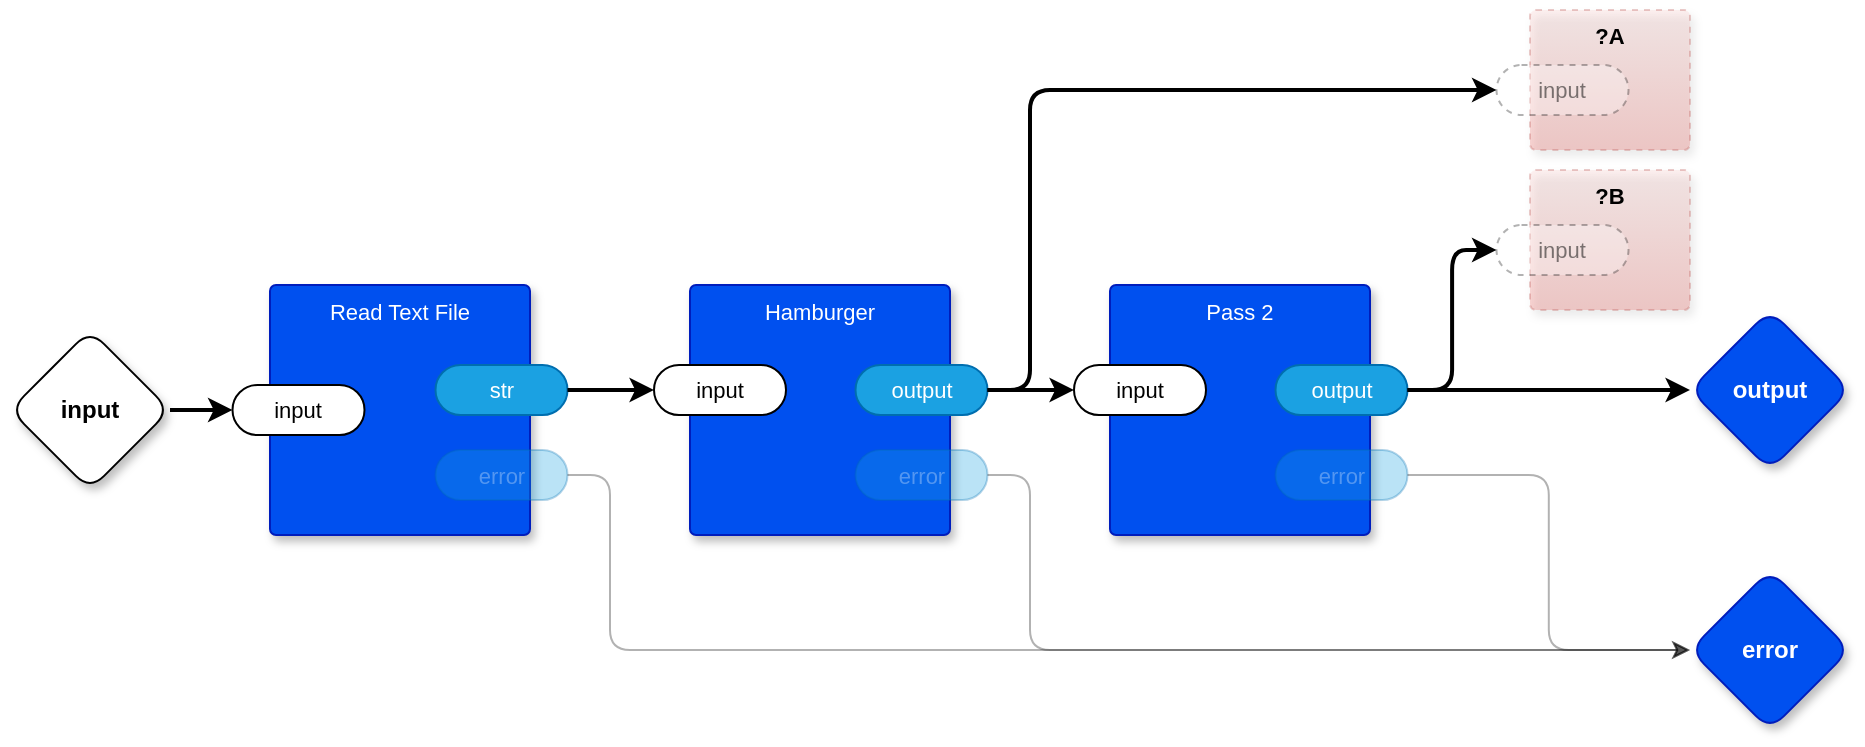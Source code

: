 <mxfile version="22.1.16" type="device" pages="4">
  <diagram name="main" id="mKiAUCkGT3MdhWVKA8ZM">
    <mxGraphModel dx="1114" dy="1824" grid="1" gridSize="10" guides="1" tooltips="1" connect="1" arrows="1" fold="1" page="1" pageScale="1" pageWidth="850" pageHeight="1100" math="0" shadow="0">
      <root>
        <mxCell id="0" />
        <mxCell id="1" parent="0" />
        <mxCell id="xM1JDBSr67AfsRWV2mXt-6" style="edgeStyle=orthogonalEdgeStyle;rounded=0;orthogonalLoop=1;jettySize=auto;html=1;exitX=1;exitY=0.5;exitDx=0;exitDy=0;exitPerimeter=0;strokeWidth=2;" parent="1" source="xM1JDBSr67AfsRWV2mXt-1" target="xM1JDBSr67AfsRWV2mXt-3" edge="1">
          <mxGeometry relative="1" as="geometry" />
        </mxCell>
        <mxCell id="xM1JDBSr67AfsRWV2mXt-1" value="input" style="rhombus;whiteSpace=wrap;html=1;rounded=1;fontStyle=1;glass=0;sketch=0;fontSize=12;points=[[0,0.5,0,0,0],[0.5,0,0,0,0],[0.5,1,0,0,0],[1,0.5,0,0,0]];shadow=1;fontFamily=Helvetica;fontColor=default;" parent="1" vertex="1">
          <mxGeometry x="20" y="120" width="80" height="80" as="geometry" />
        </mxCell>
        <mxCell id="xM1JDBSr67AfsRWV2mXt-2" value="Read Text File" style="rounded=1;whiteSpace=wrap;html=1;sketch=0;container=1;recursiveResize=0;verticalAlign=top;arcSize=6;fontStyle=0;autosize=0;points=[];absoluteArcSize=1;shadow=1;strokeColor=#001DBC;fillColor=#0050ef;fontColor=#ffffff;fontFamily=Helvetica;fontSize=11;" parent="1" vertex="1">
          <mxGeometry x="150" y="97.5" width="130" height="125" as="geometry">
            <mxRectangle x="-98" y="-1230" width="99" height="26" as="alternateBounds" />
          </mxGeometry>
        </mxCell>
        <mxCell id="xM1JDBSr67AfsRWV2mXt-3" value="input" style="rounded=1;whiteSpace=wrap;html=1;sketch=0;points=[[0,0.5,0,0,0],[1,0.5,0,0,0]];arcSize=50;fontFamily=Helvetica;fontSize=11;fontColor=default;" parent="xM1JDBSr67AfsRWV2mXt-2" vertex="1">
          <mxGeometry x="-18.75" y="50" width="66" height="25" as="geometry" />
        </mxCell>
        <mxCell id="xM1JDBSr67AfsRWV2mXt-4" value="str" style="rounded=1;whiteSpace=wrap;html=1;sketch=0;points=[[0,0.5,0,0,0],[1,0.5,0,0,0]];fillColor=#1ba1e2;fontColor=#ffffff;strokeColor=#006EAF;arcSize=50;fontFamily=Helvetica;fontSize=11;" parent="xM1JDBSr67AfsRWV2mXt-2" vertex="1">
          <mxGeometry x="82.75" y="40" width="66" height="25" as="geometry" />
        </mxCell>
        <mxCell id="xM1JDBSr67AfsRWV2mXt-5" value="error" style="rounded=1;whiteSpace=wrap;sketch=0;points=[[0,0.5,0,0,0],[1,0.5,0,0,0]];fillColor=#1ba1e2;fontColor=#ffffff;strokeColor=#006EAF;arcSize=50;fontFamily=Helvetica;fontSize=11;opacity=30;textOpacity=30;" parent="xM1JDBSr67AfsRWV2mXt-2" vertex="1">
          <mxGeometry x="82.75" y="82.5" width="66" height="25" as="geometry" />
        </mxCell>
        <mxCell id="xM1JDBSr67AfsRWV2mXt-7" value="Hamburger" style="rounded=1;whiteSpace=wrap;html=1;sketch=0;container=1;recursiveResize=0;verticalAlign=top;arcSize=6;fontStyle=0;autosize=0;points=[];absoluteArcSize=1;shadow=1;strokeColor=#001DBC;fillColor=#0050ef;fontColor=#ffffff;fontFamily=Helvetica;fontSize=11;" parent="1" vertex="1">
          <mxGeometry x="360" y="97.5" width="130" height="125" as="geometry">
            <mxRectangle x="-98" y="-1230" width="99" height="26" as="alternateBounds" />
          </mxGeometry>
        </mxCell>
        <mxCell id="xM1JDBSr67AfsRWV2mXt-8" value="input" style="rounded=1;whiteSpace=wrap;html=1;sketch=0;points=[[0,0.5,0,0,0],[1,0.5,0,0,0]];arcSize=50;fontFamily=Helvetica;fontSize=11;fontColor=default;" parent="xM1JDBSr67AfsRWV2mXt-7" vertex="1">
          <mxGeometry x="-18" y="40" width="66" height="25" as="geometry" />
        </mxCell>
        <mxCell id="xM1JDBSr67AfsRWV2mXt-9" value="output" style="rounded=1;whiteSpace=wrap;html=1;sketch=0;points=[[0,0.5,0,0,0],[1,0.5,0,0,0]];fillColor=#1ba1e2;fontColor=#ffffff;strokeColor=#006EAF;arcSize=50;fontFamily=Helvetica;fontSize=11;" parent="xM1JDBSr67AfsRWV2mXt-7" vertex="1">
          <mxGeometry x="82.75" y="40" width="66" height="25" as="geometry" />
        </mxCell>
        <mxCell id="xM1JDBSr67AfsRWV2mXt-10" value="error" style="rounded=1;whiteSpace=wrap;sketch=0;points=[[0,0.5,0,0,0],[1,0.5,0,0,0]];fillColor=#1ba1e2;fontColor=#ffffff;strokeColor=#006EAF;arcSize=50;fontFamily=Helvetica;fontSize=11;opacity=30;textOpacity=30;" parent="xM1JDBSr67AfsRWV2mXt-7" vertex="1">
          <mxGeometry x="82.75" y="82.5" width="66" height="25" as="geometry" />
        </mxCell>
        <mxCell id="xM1JDBSr67AfsRWV2mXt-11" style="edgeStyle=orthogonalEdgeStyle;rounded=0;orthogonalLoop=1;jettySize=auto;html=1;exitX=1;exitY=0.5;exitDx=0;exitDy=0;exitPerimeter=0;strokeWidth=2;" parent="1" source="xM1JDBSr67AfsRWV2mXt-4" target="xM1JDBSr67AfsRWV2mXt-8" edge="1">
          <mxGeometry relative="1" as="geometry" />
        </mxCell>
        <mxCell id="xM1JDBSr67AfsRWV2mXt-19" value="error" style="rhombus;whiteSpace=wrap;html=1;rounded=1;fillColor=#0050ef;fontColor=#ffffff;strokeColor=#001DBC;fontStyle=1;glass=0;sketch=0;fontSize=12;points=[[0,0.5,0,0,0],[0.5,0,0,0,0],[0.5,1,0,0,0],[1,0.5,0,0,0]];shadow=1;fontFamily=Helvetica;" parent="1" vertex="1">
          <mxGeometry x="860" y="240" width="80" height="80" as="geometry" />
        </mxCell>
        <mxCell id="xM1JDBSr67AfsRWV2mXt-21" style="edgeStyle=orthogonalEdgeStyle;shape=connector;curved=0;rounded=1;orthogonalLoop=1;jettySize=auto;html=1;exitX=1;exitY=0.5;exitDx=0;exitDy=0;exitPerimeter=0;labelBackgroundColor=default;strokeColor=default;align=center;verticalAlign=middle;fontFamily=Helvetica;fontSize=11;fontColor=default;endArrow=classic;opacity=30;entryX=0;entryY=0.5;entryDx=0;entryDy=0;entryPerimeter=0;" parent="1" source="xM1JDBSr67AfsRWV2mXt-10" target="xM1JDBSr67AfsRWV2mXt-19" edge="1">
          <mxGeometry relative="1" as="geometry">
            <Array as="points">
              <mxPoint x="530" y="193" />
              <mxPoint x="530" y="280" />
            </Array>
          </mxGeometry>
        </mxCell>
        <mxCell id="xM1JDBSr67AfsRWV2mXt-22" style="edgeStyle=orthogonalEdgeStyle;shape=connector;curved=0;rounded=1;orthogonalLoop=1;jettySize=auto;html=1;exitX=1;exitY=0.5;exitDx=0;exitDy=0;exitPerimeter=0;entryX=0;entryY=0.5;entryDx=0;entryDy=0;entryPerimeter=0;labelBackgroundColor=default;strokeColor=default;align=center;verticalAlign=middle;fontFamily=Helvetica;fontSize=11;fontColor=default;endArrow=classic;opacity=30;" parent="1" source="xM1JDBSr67AfsRWV2mXt-5" target="xM1JDBSr67AfsRWV2mXt-19" edge="1">
          <mxGeometry relative="1" as="geometry">
            <Array as="points">
              <mxPoint x="320" y="193" />
              <mxPoint x="320" y="280" />
            </Array>
          </mxGeometry>
        </mxCell>
        <mxCell id="eCDwDqGLrC0paYeLFRTI-1" value="Pass 2" style="rounded=1;whiteSpace=wrap;html=1;sketch=0;container=1;recursiveResize=0;verticalAlign=top;arcSize=6;fontStyle=0;autosize=0;points=[];absoluteArcSize=1;shadow=1;strokeColor=#001DBC;fillColor=#0050ef;fontColor=#ffffff;fontFamily=Helvetica;fontSize=11;" parent="1" vertex="1">
          <mxGeometry x="570" y="97.5" width="130" height="125" as="geometry">
            <mxRectangle x="-98" y="-1230" width="99" height="26" as="alternateBounds" />
          </mxGeometry>
        </mxCell>
        <mxCell id="eCDwDqGLrC0paYeLFRTI-2" value="input" style="rounded=1;whiteSpace=wrap;html=1;sketch=0;points=[[0,0.5,0,0,0],[1,0.5,0,0,0]];arcSize=50;fontFamily=Helvetica;fontSize=11;fontColor=default;" parent="eCDwDqGLrC0paYeLFRTI-1" vertex="1">
          <mxGeometry x="-18" y="40" width="66" height="25" as="geometry" />
        </mxCell>
        <mxCell id="eCDwDqGLrC0paYeLFRTI-3" value="output" style="rounded=1;whiteSpace=wrap;html=1;sketch=0;points=[[0,0.5,0,0,0],[1,0.5,0,0,0]];fillColor=#1ba1e2;fontColor=#ffffff;strokeColor=#006EAF;arcSize=50;fontFamily=Helvetica;fontSize=11;" parent="eCDwDqGLrC0paYeLFRTI-1" vertex="1">
          <mxGeometry x="82.75" y="40" width="66" height="25" as="geometry" />
        </mxCell>
        <mxCell id="eCDwDqGLrC0paYeLFRTI-4" value="error" style="rounded=1;whiteSpace=wrap;sketch=0;points=[[0,0.5,0,0,0],[1,0.5,0,0,0]];fillColor=#1ba1e2;fontColor=#ffffff;strokeColor=#006EAF;arcSize=50;fontFamily=Helvetica;fontSize=11;opacity=30;textOpacity=30;" parent="eCDwDqGLrC0paYeLFRTI-1" vertex="1">
          <mxGeometry x="82.75" y="82.5" width="66" height="25" as="geometry" />
        </mxCell>
        <mxCell id="eCDwDqGLrC0paYeLFRTI-5" style="edgeStyle=orthogonalEdgeStyle;shape=connector;curved=0;rounded=1;orthogonalLoop=1;jettySize=auto;html=1;exitX=1;exitY=0.5;exitDx=0;exitDy=0;exitPerimeter=0;entryX=0;entryY=0.5;entryDx=0;entryDy=0;entryPerimeter=0;labelBackgroundColor=default;strokeColor=default;align=center;verticalAlign=middle;fontFamily=Helvetica;fontSize=11;fontColor=default;endArrow=classic;strokeWidth=2;" parent="1" source="xM1JDBSr67AfsRWV2mXt-9" target="eCDwDqGLrC0paYeLFRTI-2" edge="1">
          <mxGeometry relative="1" as="geometry" />
        </mxCell>
        <mxCell id="eCDwDqGLrC0paYeLFRTI-6" style="edgeStyle=orthogonalEdgeStyle;shape=connector;curved=0;rounded=1;orthogonalLoop=1;jettySize=auto;html=1;exitX=1;exitY=0.5;exitDx=0;exitDy=0;exitPerimeter=0;labelBackgroundColor=default;strokeColor=default;align=center;verticalAlign=middle;fontFamily=Helvetica;fontSize=11;fontColor=default;endArrow=classic;strokeWidth=2;entryX=0;entryY=0.5;entryDx=0;entryDy=0;entryPerimeter=0;" parent="1" source="eCDwDqGLrC0paYeLFRTI-3" target="KEFzFu8UFb48czLnWZQa-8" edge="1">
          <mxGeometry relative="1" as="geometry">
            <mxPoint x="790" y="50" as="targetPoint" />
          </mxGeometry>
        </mxCell>
        <mxCell id="eCDwDqGLrC0paYeLFRTI-7" style="edgeStyle=orthogonalEdgeStyle;shape=connector;curved=0;rounded=1;orthogonalLoop=1;jettySize=auto;html=1;exitX=1;exitY=0.5;exitDx=0;exitDy=0;exitPerimeter=0;entryX=0;entryY=0.5;entryDx=0;entryDy=0;entryPerimeter=0;labelBackgroundColor=default;strokeColor=default;align=center;verticalAlign=middle;fontFamily=Helvetica;fontSize=11;fontColor=default;endArrow=classic;opacity=30;" parent="1" source="eCDwDqGLrC0paYeLFRTI-4" target="xM1JDBSr67AfsRWV2mXt-19" edge="1">
          <mxGeometry relative="1" as="geometry" />
        </mxCell>
        <mxCell id="KEFzFu8UFb48czLnWZQa-2" style="edgeStyle=orthogonalEdgeStyle;rounded=1;orthogonalLoop=1;jettySize=auto;html=1;exitX=1;exitY=0.5;exitDx=0;exitDy=0;exitPerimeter=0;entryX=0;entryY=0.5;entryDx=0;entryDy=0;entryPerimeter=0;curved=0;strokeWidth=2;" edge="1" parent="1" source="xM1JDBSr67AfsRWV2mXt-9" target="KEFzFu8UFb48czLnWZQa-6">
          <mxGeometry relative="1" as="geometry">
            <mxPoint x="790" as="targetPoint" />
            <Array as="points">
              <mxPoint x="530" y="150" />
              <mxPoint x="530" />
            </Array>
          </mxGeometry>
        </mxCell>
        <mxCell id="KEFzFu8UFb48czLnWZQa-3" value="output" style="rhombus;whiteSpace=wrap;html=1;rounded=1;fillColor=#0050ef;fontColor=#ffffff;strokeColor=#001DBC;fontStyle=1;glass=0;sketch=0;fontSize=12;points=[[0,0.5,0,0,0],[0.5,0,0,0,0],[0.5,1,0,0,0],[1,0.5,0,0,0]];shadow=1;fontFamily=Helvetica;" vertex="1" parent="1">
          <mxGeometry x="860" y="110" width="80" height="80" as="geometry" />
        </mxCell>
        <mxCell id="KEFzFu8UFb48czLnWZQa-4" style="edgeStyle=orthogonalEdgeStyle;rounded=0;orthogonalLoop=1;jettySize=auto;html=1;exitX=1;exitY=0.5;exitDx=0;exitDy=0;exitPerimeter=0;entryX=0;entryY=0.5;entryDx=0;entryDy=0;entryPerimeter=0;curved=1;strokeWidth=2;" edge="1" parent="1" source="eCDwDqGLrC0paYeLFRTI-3" target="KEFzFu8UFb48czLnWZQa-3">
          <mxGeometry relative="1" as="geometry" />
        </mxCell>
        <mxCell id="KEFzFu8UFb48czLnWZQa-5" value="?A" style="rounded=1;whiteSpace=wrap;html=1;sketch=0;container=1;recursiveResize=0;verticalAlign=top;arcSize=6;fontStyle=1;autosize=0;points=[];absoluteArcSize=1;shadow=1;strokeColor=#b85450;fillColor=#f8cecc;fontFamily=Helvetica;fontSize=11;dashed=1;opacity=30;gradientColor=#ea6b66;" vertex="1" parent="1">
          <mxGeometry x="780" y="-40" width="80" height="70" as="geometry">
            <mxRectangle x="-98" y="-1230" width="99" height="26" as="alternateBounds" />
          </mxGeometry>
        </mxCell>
        <mxCell id="KEFzFu8UFb48czLnWZQa-6" value="input" style="rounded=1;whiteSpace=wrap;html=1;sketch=0;points=[[0,0.5,0,0,0],[1,0.5,0,0,0]];arcSize=50;fontFamily=Helvetica;fontSize=11;fontColor=default;dashed=1;textOpacity=50;opacity=30;" vertex="1" parent="KEFzFu8UFb48czLnWZQa-5">
          <mxGeometry x="-16.75" y="27.5" width="66" height="25" as="geometry" />
        </mxCell>
        <mxCell id="KEFzFu8UFb48czLnWZQa-7" value="?B" style="rounded=1;whiteSpace=wrap;html=1;sketch=0;container=1;recursiveResize=0;verticalAlign=top;arcSize=6;fontStyle=1;autosize=0;points=[];absoluteArcSize=1;shadow=1;strokeColor=#b85450;fillColor=#f8cecc;fontFamily=Helvetica;fontSize=11;dashed=1;opacity=30;gradientColor=#ea6b66;" vertex="1" parent="1">
          <mxGeometry x="780" y="40" width="80" height="70" as="geometry">
            <mxRectangle x="-98" y="-1230" width="99" height="26" as="alternateBounds" />
          </mxGeometry>
        </mxCell>
        <mxCell id="KEFzFu8UFb48czLnWZQa-8" value="input" style="rounded=1;whiteSpace=wrap;html=1;sketch=0;points=[[0,0.5,0,0,0],[1,0.5,0,0,0]];arcSize=50;fontFamily=Helvetica;fontSize=11;fontColor=default;dashed=1;textOpacity=50;opacity=30;" vertex="1" parent="KEFzFu8UFb48czLnWZQa-7">
          <mxGeometry x="-16.75" y="27.5" width="66" height="25" as="geometry" />
        </mxCell>
      </root>
    </mxGraphModel>
  </diagram>
  <diagram id="8OlJWaO9AI7Ily043yXP" name="Hamburger">
    <mxGraphModel dx="1114" dy="724" grid="1" gridSize="10" guides="1" tooltips="1" connect="1" arrows="1" fold="1" page="1" pageScale="1" pageWidth="850" pageHeight="1100" math="0" shadow="0">
      <root>
        <mxCell id="0" />
        <mxCell id="1" parent="0" />
        <mxCell id="m1AJk5rUf-X6Yrx0iX78-1" value="output" style="rhombus;whiteSpace=wrap;html=1;rounded=1;fillColor=#0050ef;fontColor=#ffffff;strokeColor=#001DBC;fontStyle=1;glass=0;sketch=0;fontSize=12;points=[[0,0.5,0,0,0],[0.5,0,0,0,0],[0.5,1,0,0,0],[1,0.5,0,0,0]];shadow=1;" vertex="1" parent="1">
          <mxGeometry x="530" y="202.5" width="80" height="80" as="geometry" />
        </mxCell>
        <mxCell id="m1AJk5rUf-X6Yrx0iX78-2" value="error" style="rhombus;whiteSpace=wrap;html=1;rounded=1;fillColor=#0050ef;fontColor=#ffffff;strokeColor=#001DBC;fontStyle=1;glass=0;sketch=0;fontSize=12;points=[[0,0.5,0,0,0],[0.5,0,0,0,0],[0.5,1,0,0,0],[1,0.5,0,0,0]];shadow=1;" vertex="1" parent="1">
          <mxGeometry x="530" y="310" width="80" height="80" as="geometry" />
        </mxCell>
        <mxCell id="m1AJk5rUf-X6Yrx0iX78-3" value="input" style="rhombus;whiteSpace=wrap;html=1;rounded=1;fontStyle=1;glass=0;sketch=0;fontSize=12;points=[[0,0.5,0,0,0],[0.5,0,0,0,0],[0.5,1,0,0,0],[1,0.5,0,0,0]];shadow=1;" vertex="1" parent="1">
          <mxGeometry x="20" y="340" width="80" height="80" as="geometry" />
        </mxCell>
        <mxCell id="m1AJk5rUf-X6Yrx0iX78-4" value="&#39;hamburger&#39;" style="rounded=1;whiteSpace=wrap;html=1;sketch=0;container=1;recursiveResize=0;verticalAlign=middle;arcSize=6;fontStyle=1;autosize=0;points=[];absoluteArcSize=1;shadow=0;strokeColor=#6c8ebf;fillColor=#dae8fc;fontFamily=Helvetica;fontSize=11;gradientColor=#E6E6E6;fontColor=default;" vertex="1" parent="1">
          <mxGeometry x="170" y="232.5" width="110" height="20" as="geometry">
            <mxRectangle x="-98" y="-1230" width="99" height="26" as="alternateBounds" />
          </mxGeometry>
        </mxCell>
        <mxCell id="m1AJk5rUf-X6Yrx0iX78-5" value="⍺" style="rounded=1;whiteSpace=wrap;html=1;sketch=0;points=[[0,0.5,0,0,0],[1,0.5,0,0,0]];arcSize=50;fontFamily=Helvetica;fontSize=11;fontColor=default;" vertex="1" parent="m1AJk5rUf-X6Yrx0iX78-4">
          <mxGeometry x="100" y="3.75" width="20" height="12.5" as="geometry" />
        </mxCell>
        <mxCell id="m1AJk5rUf-X6Yrx0iX78-6" value="⍺" style="rounded=1;whiteSpace=wrap;html=1;sketch=0;points=[[0,0.5,0,0,0],[1,0.5,0,0,0]];arcSize=50;fontFamily=Helvetica;fontSize=11;fontColor=default;" vertex="1" parent="m1AJk5rUf-X6Yrx0iX78-4">
          <mxGeometry x="-10" y="3.75" width="20" height="12.5" as="geometry" />
        </mxCell>
        <mxCell id="m1AJk5rUf-X6Yrx0iX78-7" value="&#39;hamburger.ohm&#39;" style="rounded=1;whiteSpace=wrap;html=1;sketch=0;container=1;recursiveResize=0;verticalAlign=middle;arcSize=6;fontStyle=1;autosize=0;points=[];absoluteArcSize=1;shadow=0;strokeColor=#6c8ebf;fillColor=#dae8fc;fontFamily=Helvetica;fontSize=11;gradientColor=#E6E6E6;fontColor=default;" vertex="1" parent="1">
          <mxGeometry x="170" y="262.5" width="110" height="20" as="geometry">
            <mxRectangle x="-98" y="-1230" width="99" height="26" as="alternateBounds" />
          </mxGeometry>
        </mxCell>
        <mxCell id="m1AJk5rUf-X6Yrx0iX78-8" value="⍺" style="rounded=1;whiteSpace=wrap;html=1;sketch=0;points=[[0,0.5,0,0,0],[1,0.5,0,0,0]];arcSize=50;fontFamily=Helvetica;fontSize=11;fontColor=default;" vertex="1" parent="m1AJk5rUf-X6Yrx0iX78-7">
          <mxGeometry x="100" y="3.75" width="20" height="12.5" as="geometry" />
        </mxCell>
        <mxCell id="m1AJk5rUf-X6Yrx0iX78-9" value="⍺" style="rounded=1;whiteSpace=wrap;html=1;sketch=0;points=[[0,0.5,0,0,0],[1,0.5,0,0,0]];arcSize=50;fontFamily=Helvetica;fontSize=11;fontColor=default;" vertex="1" parent="m1AJk5rUf-X6Yrx0iX78-7">
          <mxGeometry x="-10" y="3.75" width="20" height="12.5" as="geometry" />
        </mxCell>
        <mxCell id="m1AJk5rUf-X6Yrx0iX78-10" value="&#39;hamburger.rwr&#39;" style="rounded=1;whiteSpace=wrap;html=1;sketch=0;container=1;recursiveResize=0;verticalAlign=middle;arcSize=6;fontStyle=1;autosize=0;points=[];absoluteArcSize=1;shadow=0;strokeColor=#6c8ebf;fillColor=#dae8fc;fontFamily=Helvetica;fontSize=11;gradientColor=#E6E6E6;fontColor=default;" vertex="1" parent="1">
          <mxGeometry x="170" y="297.5" width="110" height="20" as="geometry">
            <mxRectangle x="-98" y="-1230" width="99" height="26" as="alternateBounds" />
          </mxGeometry>
        </mxCell>
        <mxCell id="m1AJk5rUf-X6Yrx0iX78-11" value="⍺" style="rounded=1;whiteSpace=wrap;html=1;sketch=0;points=[[0,0.5,0,0,0],[1,0.5,0,0,0]];arcSize=50;fontFamily=Helvetica;fontSize=11;fontColor=default;" vertex="1" parent="m1AJk5rUf-X6Yrx0iX78-10">
          <mxGeometry x="100" y="3.75" width="20" height="12.5" as="geometry" />
        </mxCell>
        <mxCell id="m1AJk5rUf-X6Yrx0iX78-12" value="⍺" style="rounded=1;whiteSpace=wrap;html=1;sketch=0;points=[[0,0.5,0,0,0],[1,0.5,0,0,0]];arcSize=50;fontFamily=Helvetica;fontSize=11;fontColor=default;" vertex="1" parent="m1AJk5rUf-X6Yrx0iX78-10">
          <mxGeometry x="-10" y="3.75" width="20" height="12.5" as="geometry" />
        </mxCell>
        <mxCell id="m1AJk5rUf-X6Yrx0iX78-13" value="Transpile" style="rounded=1;whiteSpace=wrap;html=1;sketch=0;container=1;recursiveResize=0;verticalAlign=top;arcSize=6;fontStyle=1;autosize=0;points=[];absoluteArcSize=1;shadow=1;strokeColor=#001DBC;fillColor=#0050ef;fontColor=#ffffff;fontFamily=Helvetica;fontSize=11;" vertex="1" parent="1">
          <mxGeometry x="340" y="202.5" width="130" height="210" as="geometry">
            <mxRectangle x="-98" y="-1230" width="99" height="26" as="alternateBounds" />
          </mxGeometry>
        </mxCell>
        <mxCell id="m1AJk5rUf-X6Yrx0iX78-14" value="ohmfn" style="rounded=1;whiteSpace=wrap;html=1;sketch=0;points=[[0,0.5,0,0,0],[1,0.5,0,0,0]];arcSize=50;fontFamily=Helvetica;fontSize=11;fontColor=default;fontStyle=0" vertex="1" parent="m1AJk5rUf-X6Yrx0iX78-13">
          <mxGeometry x="-17" y="57.5" width="66" height="25" as="geometry" />
        </mxCell>
        <mxCell id="m1AJk5rUf-X6Yrx0iX78-15" value="output" style="rounded=1;whiteSpace=wrap;html=1;sketch=0;points=[[0,0.5,0,0,0],[1,0.5,0,0,0]];fillColor=#1ba1e2;fontColor=#ffffff;strokeColor=#006EAF;arcSize=50;fontFamily=Helvetica;fontSize=11;" vertex="1" parent="m1AJk5rUf-X6Yrx0iX78-13">
          <mxGeometry x="84.75" y="27.5" width="66" height="25" as="geometry" />
        </mxCell>
        <mxCell id="m1AJk5rUf-X6Yrx0iX78-16" value="error" style="rounded=1;whiteSpace=wrap;html=1;sketch=0;points=[[0,0.5,0,0,0],[1,0.5,0,0,0]];fillColor=#1ba1e2;fontColor=#ffffff;strokeColor=#006EAF;arcSize=50;fontFamily=Helvetica;fontSize=11;" vertex="1" parent="m1AJk5rUf-X6Yrx0iX78-13">
          <mxGeometry x="84.75" y="70" width="66" height="25" as="geometry" />
        </mxCell>
        <mxCell id="m1AJk5rUf-X6Yrx0iX78-17" value="rwrfn" style="rounded=1;whiteSpace=wrap;html=1;sketch=0;points=[[0,0.5,0,0,0],[1,0.5,0,0,0]];arcSize=50;fontFamily=Helvetica;fontSize=11;fontColor=default;" vertex="1" parent="m1AJk5rUf-X6Yrx0iX78-13">
          <mxGeometry x="-17" y="92.5" width="66" height="25" as="geometry" />
        </mxCell>
        <mxCell id="m1AJk5rUf-X6Yrx0iX78-18" value="input" style="rounded=1;whiteSpace=wrap;html=1;sketch=0;points=[[0,0.5,0,0,0],[1,0.5,0,0,0]];arcSize=50;fontFamily=Helvetica;fontSize=11;fontColor=default;" vertex="1" parent="m1AJk5rUf-X6Yrx0iX78-13">
          <mxGeometry x="-17" y="165" width="66" height="25" as="geometry" />
        </mxCell>
        <mxCell id="m1AJk5rUf-X6Yrx0iX78-19" value="grammar name" style="rounded=1;whiteSpace=wrap;html=1;sketch=0;points=[[0,0.5,0,0,0],[1,0.5,0,0,0]];arcSize=50;fontFamily=Helvetica;fontSize=11;fontColor=default;" vertex="1" parent="m1AJk5rUf-X6Yrx0iX78-13">
          <mxGeometry x="-16" y="27.5" width="66" height="25" as="geometry" />
        </mxCell>
        <mxCell id="m1AJk5rUf-X6Yrx0iX78-20" value="rwrsupportfn" style="rounded=1;whiteSpace=wrap;html=1;sketch=0;points=[[0,0.5,0,0,0],[1,0.5,0,0,0]];arcSize=50;fontFamily=Helvetica;fontSize=11;fontColor=default;" vertex="1" parent="m1AJk5rUf-X6Yrx0iX78-13">
          <mxGeometry x="-16" y="125" width="66" height="25" as="geometry" />
        </mxCell>
        <mxCell id="m1AJk5rUf-X6Yrx0iX78-21" value="&#39;null.js&#39;" style="rounded=1;whiteSpace=wrap;html=1;sketch=0;container=1;recursiveResize=0;verticalAlign=middle;arcSize=6;fontStyle=1;autosize=0;points=[];absoluteArcSize=1;shadow=0;strokeColor=#6c8ebf;fillColor=#dae8fc;fontFamily=Helvetica;fontSize=11;gradientColor=#E6E6E6;fontColor=default;" vertex="1" parent="1">
          <mxGeometry x="170" y="330" width="110" height="20" as="geometry">
            <mxRectangle x="-98" y="-1230" width="99" height="26" as="alternateBounds" />
          </mxGeometry>
        </mxCell>
        <mxCell id="m1AJk5rUf-X6Yrx0iX78-22" value="⍺" style="rounded=1;whiteSpace=wrap;html=1;sketch=0;points=[[0,0.5,0,0,0],[1,0.5,0,0,0]];arcSize=50;fontFamily=Helvetica;fontSize=11;fontColor=default;" vertex="1" parent="m1AJk5rUf-X6Yrx0iX78-21">
          <mxGeometry x="100" y="3.75" width="20" height="12.5" as="geometry" />
        </mxCell>
        <mxCell id="m1AJk5rUf-X6Yrx0iX78-23" value="⍺" style="rounded=1;whiteSpace=wrap;html=1;sketch=0;points=[[0,0.5,0,0,0],[1,0.5,0,0,0]];arcSize=50;fontFamily=Helvetica;fontSize=11;fontColor=default;" vertex="1" parent="m1AJk5rUf-X6Yrx0iX78-21">
          <mxGeometry x="-10" y="3.75" width="20" height="12.5" as="geometry" />
        </mxCell>
        <mxCell id="m1AJk5rUf-X6Yrx0iX78-24" style="edgeStyle=orthogonalEdgeStyle;shape=connector;curved=0;rounded=1;orthogonalLoop=1;jettySize=auto;html=1;exitX=1;exitY=0.5;exitDx=0;exitDy=0;exitPerimeter=0;entryX=0;entryY=0.5;entryDx=0;entryDy=0;entryPerimeter=0;labelBackgroundColor=default;strokeColor=default;align=center;verticalAlign=middle;fontFamily=Helvetica;fontSize=11;fontColor=default;endArrow=classic;" edge="1" parent="1" source="m1AJk5rUf-X6Yrx0iX78-15" target="m1AJk5rUf-X6Yrx0iX78-1">
          <mxGeometry relative="1" as="geometry" />
        </mxCell>
        <mxCell id="m1AJk5rUf-X6Yrx0iX78-25" style="edgeStyle=orthogonalEdgeStyle;shape=connector;curved=0;rounded=1;orthogonalLoop=1;jettySize=auto;html=1;exitX=1;exitY=0.5;exitDx=0;exitDy=0;exitPerimeter=0;entryX=0;entryY=0.5;entryDx=0;entryDy=0;entryPerimeter=0;labelBackgroundColor=default;strokeColor=default;align=center;verticalAlign=middle;fontFamily=Helvetica;fontSize=11;fontColor=default;endArrow=classic;opacity=30;" edge="1" parent="1" source="m1AJk5rUf-X6Yrx0iX78-16" target="m1AJk5rUf-X6Yrx0iX78-2">
          <mxGeometry relative="1" as="geometry" />
        </mxCell>
        <mxCell id="m1AJk5rUf-X6Yrx0iX78-26" style="edgeStyle=orthogonalEdgeStyle;shape=connector;curved=0;rounded=1;orthogonalLoop=1;jettySize=auto;html=1;entryX=0;entryY=0.5;entryDx=0;entryDy=0;entryPerimeter=0;labelBackgroundColor=default;strokeColor=default;align=center;verticalAlign=middle;fontFamily=Helvetica;fontSize=11;fontColor=default;endArrow=classic;exitX=1;exitY=0.5;exitDx=0;exitDy=0;exitPerimeter=0;" edge="1" parent="1" source="m1AJk5rUf-X6Yrx0iX78-5" target="m1AJk5rUf-X6Yrx0iX78-19">
          <mxGeometry relative="1" as="geometry">
            <mxPoint x="340" y="270" as="sourcePoint" />
          </mxGeometry>
        </mxCell>
        <mxCell id="m1AJk5rUf-X6Yrx0iX78-27" style="edgeStyle=orthogonalEdgeStyle;shape=connector;curved=0;rounded=1;orthogonalLoop=1;jettySize=auto;html=1;exitX=1;exitY=0.5;exitDx=0;exitDy=0;exitPerimeter=0;entryX=0;entryY=0.5;entryDx=0;entryDy=0;entryPerimeter=0;labelBackgroundColor=default;strokeColor=default;align=center;verticalAlign=middle;fontFamily=Helvetica;fontSize=11;fontColor=default;endArrow=classic;" edge="1" parent="1" source="m1AJk5rUf-X6Yrx0iX78-8" target="m1AJk5rUf-X6Yrx0iX78-14">
          <mxGeometry relative="1" as="geometry" />
        </mxCell>
        <mxCell id="m1AJk5rUf-X6Yrx0iX78-28" style="edgeStyle=orthogonalEdgeStyle;shape=connector;curved=0;rounded=1;orthogonalLoop=1;jettySize=auto;html=1;exitX=1;exitY=0.5;exitDx=0;exitDy=0;exitPerimeter=0;entryX=0;entryY=0.5;entryDx=0;entryDy=0;entryPerimeter=0;labelBackgroundColor=default;strokeColor=default;align=center;verticalAlign=middle;fontFamily=Helvetica;fontSize=11;fontColor=default;endArrow=classic;" edge="1" parent="1" source="m1AJk5rUf-X6Yrx0iX78-11" target="m1AJk5rUf-X6Yrx0iX78-17">
          <mxGeometry relative="1" as="geometry" />
        </mxCell>
        <mxCell id="m1AJk5rUf-X6Yrx0iX78-29" style="edgeStyle=orthogonalEdgeStyle;shape=connector;curved=0;rounded=1;orthogonalLoop=1;jettySize=auto;html=1;exitX=1;exitY=0.5;exitDx=0;exitDy=0;exitPerimeter=0;labelBackgroundColor=default;strokeColor=default;align=center;verticalAlign=middle;fontFamily=Helvetica;fontSize=11;fontColor=default;endArrow=classic;" edge="1" parent="1" source="m1AJk5rUf-X6Yrx0iX78-22" target="m1AJk5rUf-X6Yrx0iX78-20">
          <mxGeometry relative="1" as="geometry" />
        </mxCell>
        <mxCell id="m1AJk5rUf-X6Yrx0iX78-30" style="edgeStyle=orthogonalEdgeStyle;shape=connector;curved=0;rounded=1;orthogonalLoop=1;jettySize=auto;html=1;exitX=1;exitY=0.5;exitDx=0;exitDy=0;exitPerimeter=0;entryX=0;entryY=0.5;entryDx=0;entryDy=0;entryPerimeter=0;labelBackgroundColor=default;strokeColor=default;align=center;verticalAlign=middle;fontFamily=Helvetica;fontSize=11;fontColor=default;endArrow=classic;" edge="1" parent="1" source="m1AJk5rUf-X6Yrx0iX78-3" target="m1AJk5rUf-X6Yrx0iX78-18">
          <mxGeometry relative="1" as="geometry" />
        </mxCell>
        <mxCell id="m1AJk5rUf-X6Yrx0iX78-31" style="edgeStyle=orthogonalEdgeStyle;shape=connector;curved=0;rounded=1;orthogonalLoop=1;jettySize=auto;html=1;exitX=1;exitY=0.5;exitDx=0;exitDy=0;exitPerimeter=0;entryX=0;entryY=0.5;entryDx=0;entryDy=0;entryPerimeter=0;labelBackgroundColor=default;strokeColor=default;align=center;verticalAlign=middle;fontFamily=Helvetica;fontSize=11;fontColor=default;endArrow=classic;opacity=30;" edge="1" parent="1" source="m1AJk5rUf-X6Yrx0iX78-3" target="m1AJk5rUf-X6Yrx0iX78-23">
          <mxGeometry relative="1" as="geometry" />
        </mxCell>
        <mxCell id="m1AJk5rUf-X6Yrx0iX78-32" style="edgeStyle=orthogonalEdgeStyle;shape=connector;curved=0;rounded=1;orthogonalLoop=1;jettySize=auto;html=1;exitX=1;exitY=0.5;exitDx=0;exitDy=0;exitPerimeter=0;entryX=0;entryY=0.5;entryDx=0;entryDy=0;entryPerimeter=0;labelBackgroundColor=default;strokeColor=default;align=center;verticalAlign=middle;fontFamily=Helvetica;fontSize=11;fontColor=default;endArrow=classic;opacity=30;" edge="1" parent="1" source="m1AJk5rUf-X6Yrx0iX78-3" target="m1AJk5rUf-X6Yrx0iX78-12">
          <mxGeometry relative="1" as="geometry" />
        </mxCell>
        <mxCell id="m1AJk5rUf-X6Yrx0iX78-33" style="edgeStyle=orthogonalEdgeStyle;shape=connector;curved=0;rounded=1;orthogonalLoop=1;jettySize=auto;html=1;exitX=1;exitY=0.5;exitDx=0;exitDy=0;exitPerimeter=0;entryX=0;entryY=0.5;entryDx=0;entryDy=0;entryPerimeter=0;labelBackgroundColor=default;strokeColor=default;align=center;verticalAlign=middle;fontFamily=Helvetica;fontSize=11;fontColor=default;endArrow=classic;opacity=30;" edge="1" parent="1" source="m1AJk5rUf-X6Yrx0iX78-3" target="m1AJk5rUf-X6Yrx0iX78-9">
          <mxGeometry relative="1" as="geometry" />
        </mxCell>
        <mxCell id="m1AJk5rUf-X6Yrx0iX78-34" style="edgeStyle=orthogonalEdgeStyle;shape=connector;curved=0;rounded=1;orthogonalLoop=1;jettySize=auto;html=1;exitX=1;exitY=0.5;exitDx=0;exitDy=0;exitPerimeter=0;entryX=0;entryY=0.5;entryDx=0;entryDy=0;entryPerimeter=0;labelBackgroundColor=default;strokeColor=default;align=center;verticalAlign=middle;fontFamily=Helvetica;fontSize=11;fontColor=default;endArrow=classic;opacity=30;" edge="1" parent="1" source="m1AJk5rUf-X6Yrx0iX78-3" target="m1AJk5rUf-X6Yrx0iX78-6">
          <mxGeometry relative="1" as="geometry" />
        </mxCell>
      </root>
    </mxGraphModel>
  </diagram>
  <diagram id="ijpwtkkEHp4u2k4WHd22" name="Pass 2">
    <mxGraphModel dx="1114" dy="724" grid="1" gridSize="10" guides="1" tooltips="1" connect="1" arrows="1" fold="1" page="1" pageScale="1" pageWidth="850" pageHeight="1100" math="0" shadow="0">
      <root>
        <mxCell id="0" />
        <mxCell id="1" parent="0" />
        <mxCell id="R3DBhurXUqEsSer94JPq-1" value="output" style="rhombus;whiteSpace=wrap;html=1;rounded=1;fillColor=#0050ef;fontColor=#ffffff;strokeColor=#001DBC;fontStyle=1;glass=0;sketch=0;fontSize=12;points=[[0,0.5,0,0,0],[0.5,0,0,0,0],[0.5,1,0,0,0],[1,0.5,0,0,0]];shadow=1;" vertex="1" parent="1">
          <mxGeometry x="530" y="202.5" width="80" height="80" as="geometry" />
        </mxCell>
        <mxCell id="R3DBhurXUqEsSer94JPq-2" value="error" style="rhombus;whiteSpace=wrap;html=1;rounded=1;fillColor=#0050ef;fontColor=#ffffff;strokeColor=#001DBC;fontStyle=1;glass=0;sketch=0;fontSize=12;points=[[0,0.5,0,0,0],[0.5,0,0,0,0],[0.5,1,0,0,0],[1,0.5,0,0,0]];shadow=1;" vertex="1" parent="1">
          <mxGeometry x="530" y="310" width="80" height="80" as="geometry" />
        </mxCell>
        <mxCell id="R3DBhurXUqEsSer94JPq-3" value="input" style="rhombus;whiteSpace=wrap;html=1;rounded=1;fontStyle=1;glass=0;sketch=0;fontSize=12;points=[[0,0.5,0,0,0],[0.5,0,0,0,0],[0.5,1,0,0,0],[1,0.5,0,0,0]];shadow=1;" vertex="1" parent="1">
          <mxGeometry x="20" y="340" width="80" height="80" as="geometry" />
        </mxCell>
        <mxCell id="R3DBhurXUqEsSer94JPq-4" value="&#39;pass2&#39;" style="rounded=1;whiteSpace=wrap;html=1;sketch=0;container=1;recursiveResize=0;verticalAlign=middle;arcSize=6;fontStyle=1;autosize=0;points=[];absoluteArcSize=1;shadow=0;strokeColor=#6c8ebf;fillColor=#dae8fc;fontFamily=Helvetica;fontSize=11;gradientColor=#E6E6E6;fontColor=default;" vertex="1" parent="1">
          <mxGeometry x="170" y="232.5" width="110" height="20" as="geometry">
            <mxRectangle x="-98" y="-1230" width="99" height="26" as="alternateBounds" />
          </mxGeometry>
        </mxCell>
        <mxCell id="R3DBhurXUqEsSer94JPq-5" value="⍺" style="rounded=1;whiteSpace=wrap;html=1;sketch=0;points=[[0,0.5,0,0,0],[1,0.5,0,0,0]];arcSize=50;fontFamily=Helvetica;fontSize=11;fontColor=default;" vertex="1" parent="R3DBhurXUqEsSer94JPq-4">
          <mxGeometry x="100" y="3.75" width="20" height="12.5" as="geometry" />
        </mxCell>
        <mxCell id="R3DBhurXUqEsSer94JPq-6" value="⍺" style="rounded=1;whiteSpace=wrap;html=1;sketch=0;points=[[0,0.5,0,0,0],[1,0.5,0,0,0]];arcSize=50;fontFamily=Helvetica;fontSize=11;fontColor=default;" vertex="1" parent="R3DBhurXUqEsSer94JPq-4">
          <mxGeometry x="-10" y="3.75" width="20" height="12.5" as="geometry" />
        </mxCell>
        <mxCell id="R3DBhurXUqEsSer94JPq-7" value="&#39;pass2.ohm&#39;" style="rounded=1;whiteSpace=wrap;html=1;sketch=0;container=1;recursiveResize=0;verticalAlign=middle;arcSize=6;fontStyle=1;autosize=0;points=[];absoluteArcSize=1;shadow=0;strokeColor=#6c8ebf;fillColor=#dae8fc;fontFamily=Helvetica;fontSize=11;gradientColor=#E6E6E6;fontColor=default;" vertex="1" parent="1">
          <mxGeometry x="170" y="262.5" width="110" height="20" as="geometry">
            <mxRectangle x="-98" y="-1230" width="99" height="26" as="alternateBounds" />
          </mxGeometry>
        </mxCell>
        <mxCell id="R3DBhurXUqEsSer94JPq-8" value="⍺" style="rounded=1;whiteSpace=wrap;html=1;sketch=0;points=[[0,0.5,0,0,0],[1,0.5,0,0,0]];arcSize=50;fontFamily=Helvetica;fontSize=11;fontColor=default;" vertex="1" parent="R3DBhurXUqEsSer94JPq-7">
          <mxGeometry x="100" y="3.75" width="20" height="12.5" as="geometry" />
        </mxCell>
        <mxCell id="R3DBhurXUqEsSer94JPq-9" value="⍺" style="rounded=1;whiteSpace=wrap;html=1;sketch=0;points=[[0,0.5,0,0,0],[1,0.5,0,0,0]];arcSize=50;fontFamily=Helvetica;fontSize=11;fontColor=default;" vertex="1" parent="R3DBhurXUqEsSer94JPq-7">
          <mxGeometry x="-10" y="3.75" width="20" height="12.5" as="geometry" />
        </mxCell>
        <mxCell id="R3DBhurXUqEsSer94JPq-10" value="&#39;pass2.rwr&#39;" style="rounded=1;whiteSpace=wrap;html=1;sketch=0;container=1;recursiveResize=0;verticalAlign=middle;arcSize=6;fontStyle=1;autosize=0;points=[];absoluteArcSize=1;shadow=0;strokeColor=#6c8ebf;fillColor=#dae8fc;fontFamily=Helvetica;fontSize=11;gradientColor=#E6E6E6;fontColor=default;" vertex="1" parent="1">
          <mxGeometry x="170" y="297.5" width="110" height="20" as="geometry">
            <mxRectangle x="-98" y="-1230" width="99" height="26" as="alternateBounds" />
          </mxGeometry>
        </mxCell>
        <mxCell id="R3DBhurXUqEsSer94JPq-11" value="⍺" style="rounded=1;whiteSpace=wrap;html=1;sketch=0;points=[[0,0.5,0,0,0],[1,0.5,0,0,0]];arcSize=50;fontFamily=Helvetica;fontSize=11;fontColor=default;" vertex="1" parent="R3DBhurXUqEsSer94JPq-10">
          <mxGeometry x="100" y="3.75" width="20" height="12.5" as="geometry" />
        </mxCell>
        <mxCell id="R3DBhurXUqEsSer94JPq-12" value="⍺" style="rounded=1;whiteSpace=wrap;html=1;sketch=0;points=[[0,0.5,0,0,0],[1,0.5,0,0,0]];arcSize=50;fontFamily=Helvetica;fontSize=11;fontColor=default;" vertex="1" parent="R3DBhurXUqEsSer94JPq-10">
          <mxGeometry x="-10" y="3.75" width="20" height="12.5" as="geometry" />
        </mxCell>
        <mxCell id="R3DBhurXUqEsSer94JPq-13" value="Transpile" style="rounded=1;whiteSpace=wrap;html=1;sketch=0;container=1;recursiveResize=0;verticalAlign=top;arcSize=6;fontStyle=1;autosize=0;points=[];absoluteArcSize=1;shadow=1;strokeColor=#001DBC;fillColor=#0050ef;fontColor=#ffffff;fontFamily=Helvetica;fontSize=11;" vertex="1" parent="1">
          <mxGeometry x="340" y="202.5" width="130" height="210" as="geometry">
            <mxRectangle x="-98" y="-1230" width="99" height="26" as="alternateBounds" />
          </mxGeometry>
        </mxCell>
        <mxCell id="R3DBhurXUqEsSer94JPq-14" value="ohmfn" style="rounded=1;whiteSpace=wrap;html=1;sketch=0;points=[[0,0.5,0,0,0],[1,0.5,0,0,0]];arcSize=50;fontFamily=Helvetica;fontSize=11;fontColor=default;fontStyle=0" vertex="1" parent="R3DBhurXUqEsSer94JPq-13">
          <mxGeometry x="-17" y="57.5" width="66" height="25" as="geometry" />
        </mxCell>
        <mxCell id="R3DBhurXUqEsSer94JPq-15" value="output" style="rounded=1;whiteSpace=wrap;html=1;sketch=0;points=[[0,0.5,0,0,0],[1,0.5,0,0,0]];fillColor=#1ba1e2;fontColor=#ffffff;strokeColor=#006EAF;arcSize=50;fontFamily=Helvetica;fontSize=11;" vertex="1" parent="R3DBhurXUqEsSer94JPq-13">
          <mxGeometry x="84.75" y="27.5" width="66" height="25" as="geometry" />
        </mxCell>
        <mxCell id="R3DBhurXUqEsSer94JPq-16" value="error" style="rounded=1;whiteSpace=wrap;html=1;sketch=0;points=[[0,0.5,0,0,0],[1,0.5,0,0,0]];fillColor=#1ba1e2;fontColor=#ffffff;strokeColor=#006EAF;arcSize=50;fontFamily=Helvetica;fontSize=11;" vertex="1" parent="R3DBhurXUqEsSer94JPq-13">
          <mxGeometry x="84.75" y="70" width="66" height="25" as="geometry" />
        </mxCell>
        <mxCell id="R3DBhurXUqEsSer94JPq-17" value="rwrfn" style="rounded=1;whiteSpace=wrap;html=1;sketch=0;points=[[0,0.5,0,0,0],[1,0.5,0,0,0]];arcSize=50;fontFamily=Helvetica;fontSize=11;fontColor=default;" vertex="1" parent="R3DBhurXUqEsSer94JPq-13">
          <mxGeometry x="-17" y="92.5" width="66" height="25" as="geometry" />
        </mxCell>
        <mxCell id="R3DBhurXUqEsSer94JPq-18" value="input" style="rounded=1;whiteSpace=wrap;html=1;sketch=0;points=[[0,0.5,0,0,0],[1,0.5,0,0,0]];arcSize=50;fontFamily=Helvetica;fontSize=11;fontColor=default;" vertex="1" parent="R3DBhurXUqEsSer94JPq-13">
          <mxGeometry x="-17" y="165" width="66" height="25" as="geometry" />
        </mxCell>
        <mxCell id="R3DBhurXUqEsSer94JPq-19" value="grammar name" style="rounded=1;whiteSpace=wrap;html=1;sketch=0;points=[[0,0.5,0,0,0],[1,0.5,0,0,0]];arcSize=50;fontFamily=Helvetica;fontSize=11;fontColor=default;" vertex="1" parent="R3DBhurXUqEsSer94JPq-13">
          <mxGeometry x="-16" y="27.5" width="66" height="25" as="geometry" />
        </mxCell>
        <mxCell id="R3DBhurXUqEsSer94JPq-20" value="rwrsupportfn" style="rounded=1;whiteSpace=wrap;html=1;sketch=0;points=[[0,0.5,0,0,0],[1,0.5,0,0,0]];arcSize=50;fontFamily=Helvetica;fontSize=11;fontColor=default;" vertex="1" parent="R3DBhurXUqEsSer94JPq-13">
          <mxGeometry x="-16" y="125" width="66" height="25" as="geometry" />
        </mxCell>
        <mxCell id="R3DBhurXUqEsSer94JPq-21" value="&#39;null.js&#39;" style="rounded=1;whiteSpace=wrap;html=1;sketch=0;container=1;recursiveResize=0;verticalAlign=middle;arcSize=6;fontStyle=1;autosize=0;points=[];absoluteArcSize=1;shadow=0;strokeColor=#6c8ebf;fillColor=#dae8fc;fontFamily=Helvetica;fontSize=11;gradientColor=#E6E6E6;fontColor=default;" vertex="1" parent="1">
          <mxGeometry x="170" y="330" width="110" height="20" as="geometry">
            <mxRectangle x="-98" y="-1230" width="99" height="26" as="alternateBounds" />
          </mxGeometry>
        </mxCell>
        <mxCell id="R3DBhurXUqEsSer94JPq-22" value="⍺" style="rounded=1;whiteSpace=wrap;html=1;sketch=0;points=[[0,0.5,0,0,0],[1,0.5,0,0,0]];arcSize=50;fontFamily=Helvetica;fontSize=11;fontColor=default;" vertex="1" parent="R3DBhurXUqEsSer94JPq-21">
          <mxGeometry x="100" y="3.75" width="20" height="12.5" as="geometry" />
        </mxCell>
        <mxCell id="R3DBhurXUqEsSer94JPq-23" value="⍺" style="rounded=1;whiteSpace=wrap;html=1;sketch=0;points=[[0,0.5,0,0,0],[1,0.5,0,0,0]];arcSize=50;fontFamily=Helvetica;fontSize=11;fontColor=default;" vertex="1" parent="R3DBhurXUqEsSer94JPq-21">
          <mxGeometry x="-10" y="3.75" width="20" height="12.5" as="geometry" />
        </mxCell>
        <mxCell id="R3DBhurXUqEsSer94JPq-24" style="edgeStyle=orthogonalEdgeStyle;shape=connector;curved=0;rounded=1;orthogonalLoop=1;jettySize=auto;html=1;exitX=1;exitY=0.5;exitDx=0;exitDy=0;exitPerimeter=0;entryX=0;entryY=0.5;entryDx=0;entryDy=0;entryPerimeter=0;labelBackgroundColor=default;strokeColor=default;align=center;verticalAlign=middle;fontFamily=Helvetica;fontSize=11;fontColor=default;endArrow=classic;" edge="1" parent="1" source="R3DBhurXUqEsSer94JPq-15" target="R3DBhurXUqEsSer94JPq-1">
          <mxGeometry relative="1" as="geometry" />
        </mxCell>
        <mxCell id="R3DBhurXUqEsSer94JPq-25" style="edgeStyle=orthogonalEdgeStyle;shape=connector;curved=0;rounded=1;orthogonalLoop=1;jettySize=auto;html=1;exitX=1;exitY=0.5;exitDx=0;exitDy=0;exitPerimeter=0;entryX=0;entryY=0.5;entryDx=0;entryDy=0;entryPerimeter=0;labelBackgroundColor=default;strokeColor=default;align=center;verticalAlign=middle;fontFamily=Helvetica;fontSize=11;fontColor=default;endArrow=classic;opacity=30;" edge="1" parent="1" source="R3DBhurXUqEsSer94JPq-16" target="R3DBhurXUqEsSer94JPq-2">
          <mxGeometry relative="1" as="geometry" />
        </mxCell>
        <mxCell id="R3DBhurXUqEsSer94JPq-26" style="edgeStyle=orthogonalEdgeStyle;shape=connector;curved=0;rounded=1;orthogonalLoop=1;jettySize=auto;html=1;entryX=0;entryY=0.5;entryDx=0;entryDy=0;entryPerimeter=0;labelBackgroundColor=default;strokeColor=default;align=center;verticalAlign=middle;fontFamily=Helvetica;fontSize=11;fontColor=default;endArrow=classic;exitX=1;exitY=0.5;exitDx=0;exitDy=0;exitPerimeter=0;" edge="1" parent="1" source="R3DBhurXUqEsSer94JPq-5" target="R3DBhurXUqEsSer94JPq-19">
          <mxGeometry relative="1" as="geometry">
            <mxPoint x="340" y="270" as="sourcePoint" />
          </mxGeometry>
        </mxCell>
        <mxCell id="R3DBhurXUqEsSer94JPq-27" style="edgeStyle=orthogonalEdgeStyle;shape=connector;curved=0;rounded=1;orthogonalLoop=1;jettySize=auto;html=1;exitX=1;exitY=0.5;exitDx=0;exitDy=0;exitPerimeter=0;entryX=0;entryY=0.5;entryDx=0;entryDy=0;entryPerimeter=0;labelBackgroundColor=default;strokeColor=default;align=center;verticalAlign=middle;fontFamily=Helvetica;fontSize=11;fontColor=default;endArrow=classic;" edge="1" parent="1" source="R3DBhurXUqEsSer94JPq-8" target="R3DBhurXUqEsSer94JPq-14">
          <mxGeometry relative="1" as="geometry" />
        </mxCell>
        <mxCell id="R3DBhurXUqEsSer94JPq-28" style="edgeStyle=orthogonalEdgeStyle;shape=connector;curved=0;rounded=1;orthogonalLoop=1;jettySize=auto;html=1;exitX=1;exitY=0.5;exitDx=0;exitDy=0;exitPerimeter=0;entryX=0;entryY=0.5;entryDx=0;entryDy=0;entryPerimeter=0;labelBackgroundColor=default;strokeColor=default;align=center;verticalAlign=middle;fontFamily=Helvetica;fontSize=11;fontColor=default;endArrow=classic;" edge="1" parent="1" source="R3DBhurXUqEsSer94JPq-11" target="R3DBhurXUqEsSer94JPq-17">
          <mxGeometry relative="1" as="geometry" />
        </mxCell>
        <mxCell id="R3DBhurXUqEsSer94JPq-29" style="edgeStyle=orthogonalEdgeStyle;shape=connector;curved=0;rounded=1;orthogonalLoop=1;jettySize=auto;html=1;exitX=1;exitY=0.5;exitDx=0;exitDy=0;exitPerimeter=0;labelBackgroundColor=default;strokeColor=default;align=center;verticalAlign=middle;fontFamily=Helvetica;fontSize=11;fontColor=default;endArrow=classic;" edge="1" parent="1" source="R3DBhurXUqEsSer94JPq-22" target="R3DBhurXUqEsSer94JPq-20">
          <mxGeometry relative="1" as="geometry" />
        </mxCell>
        <mxCell id="R3DBhurXUqEsSer94JPq-30" style="edgeStyle=orthogonalEdgeStyle;shape=connector;curved=0;rounded=1;orthogonalLoop=1;jettySize=auto;html=1;exitX=1;exitY=0.5;exitDx=0;exitDy=0;exitPerimeter=0;entryX=0;entryY=0.5;entryDx=0;entryDy=0;entryPerimeter=0;labelBackgroundColor=default;strokeColor=default;align=center;verticalAlign=middle;fontFamily=Helvetica;fontSize=11;fontColor=default;endArrow=classic;" edge="1" parent="1" source="R3DBhurXUqEsSer94JPq-3" target="R3DBhurXUqEsSer94JPq-18">
          <mxGeometry relative="1" as="geometry" />
        </mxCell>
        <mxCell id="R3DBhurXUqEsSer94JPq-31" style="edgeStyle=orthogonalEdgeStyle;shape=connector;curved=0;rounded=1;orthogonalLoop=1;jettySize=auto;html=1;exitX=1;exitY=0.5;exitDx=0;exitDy=0;exitPerimeter=0;entryX=0;entryY=0.5;entryDx=0;entryDy=0;entryPerimeter=0;labelBackgroundColor=default;strokeColor=default;align=center;verticalAlign=middle;fontFamily=Helvetica;fontSize=11;fontColor=default;endArrow=classic;opacity=30;" edge="1" parent="1" source="R3DBhurXUqEsSer94JPq-3" target="R3DBhurXUqEsSer94JPq-23">
          <mxGeometry relative="1" as="geometry" />
        </mxCell>
        <mxCell id="R3DBhurXUqEsSer94JPq-32" style="edgeStyle=orthogonalEdgeStyle;shape=connector;curved=0;rounded=1;orthogonalLoop=1;jettySize=auto;html=1;exitX=1;exitY=0.5;exitDx=0;exitDy=0;exitPerimeter=0;entryX=0;entryY=0.5;entryDx=0;entryDy=0;entryPerimeter=0;labelBackgroundColor=default;strokeColor=default;align=center;verticalAlign=middle;fontFamily=Helvetica;fontSize=11;fontColor=default;endArrow=classic;opacity=30;" edge="1" parent="1" source="R3DBhurXUqEsSer94JPq-3" target="R3DBhurXUqEsSer94JPq-12">
          <mxGeometry relative="1" as="geometry" />
        </mxCell>
        <mxCell id="R3DBhurXUqEsSer94JPq-33" style="edgeStyle=orthogonalEdgeStyle;shape=connector;curved=0;rounded=1;orthogonalLoop=1;jettySize=auto;html=1;exitX=1;exitY=0.5;exitDx=0;exitDy=0;exitPerimeter=0;entryX=0;entryY=0.5;entryDx=0;entryDy=0;entryPerimeter=0;labelBackgroundColor=default;strokeColor=default;align=center;verticalAlign=middle;fontFamily=Helvetica;fontSize=11;fontColor=default;endArrow=classic;opacity=30;" edge="1" parent="1" source="R3DBhurXUqEsSer94JPq-3" target="R3DBhurXUqEsSer94JPq-9">
          <mxGeometry relative="1" as="geometry" />
        </mxCell>
        <mxCell id="R3DBhurXUqEsSer94JPq-34" style="edgeStyle=orthogonalEdgeStyle;shape=connector;curved=0;rounded=1;orthogonalLoop=1;jettySize=auto;html=1;exitX=1;exitY=0.5;exitDx=0;exitDy=0;exitPerimeter=0;entryX=0;entryY=0.5;entryDx=0;entryDy=0;entryPerimeter=0;labelBackgroundColor=default;strokeColor=default;align=center;verticalAlign=middle;fontFamily=Helvetica;fontSize=11;fontColor=default;endArrow=classic;opacity=30;" edge="1" parent="1" source="R3DBhurXUqEsSer94JPq-3" target="R3DBhurXUqEsSer94JPq-6">
          <mxGeometry relative="1" as="geometry" />
        </mxCell>
      </root>
    </mxGraphModel>
  </diagram>
  <diagram id="Escm5QZCKt9z7yzRrS-h" name="...">
    <mxGraphModel dx="1114" dy="724" grid="1" gridSize="10" guides="1" tooltips="1" connect="1" arrows="1" fold="1" page="1" pageScale="1" pageWidth="850" pageHeight="1100" math="0" shadow="0">
      <root>
        <mxCell id="0" />
        <mxCell id="1" parent="0" />
      </root>
    </mxGraphModel>
  </diagram>
</mxfile>
